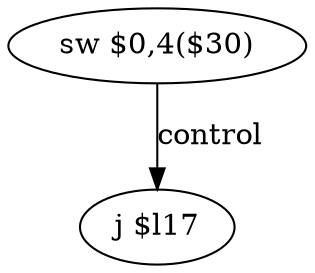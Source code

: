 digraph G1 {
node [shape = ellipse];
i0 [label = "sw $0,4($30)"] ;
i0 ->  i1 [label= "control"];
i1 [label = "j $l17"] ;
}

